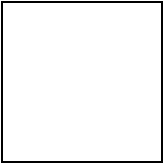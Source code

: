 <mxfile version="21.3.4" type="device">
  <diagram name="Страница 1" id="J-LM8DyisIbFQanWL7IZ">
    <mxGraphModel dx="838" dy="545" grid="1" gridSize="10" guides="1" tooltips="1" connect="1" arrows="1" fold="1" page="1" pageScale="1" pageWidth="827" pageHeight="1169" math="0" shadow="0">
      <root>
        <mxCell id="0" />
        <mxCell id="1" parent="0" />
        <mxCell id="c_uRB4ZBNlb_spwsg5lv-3" value="" style="whiteSpace=wrap;html=1;aspect=fixed;" vertex="1" parent="1">
          <mxGeometry x="460" y="160" width="80" height="80" as="geometry" />
        </mxCell>
      </root>
    </mxGraphModel>
  </diagram>
</mxfile>
